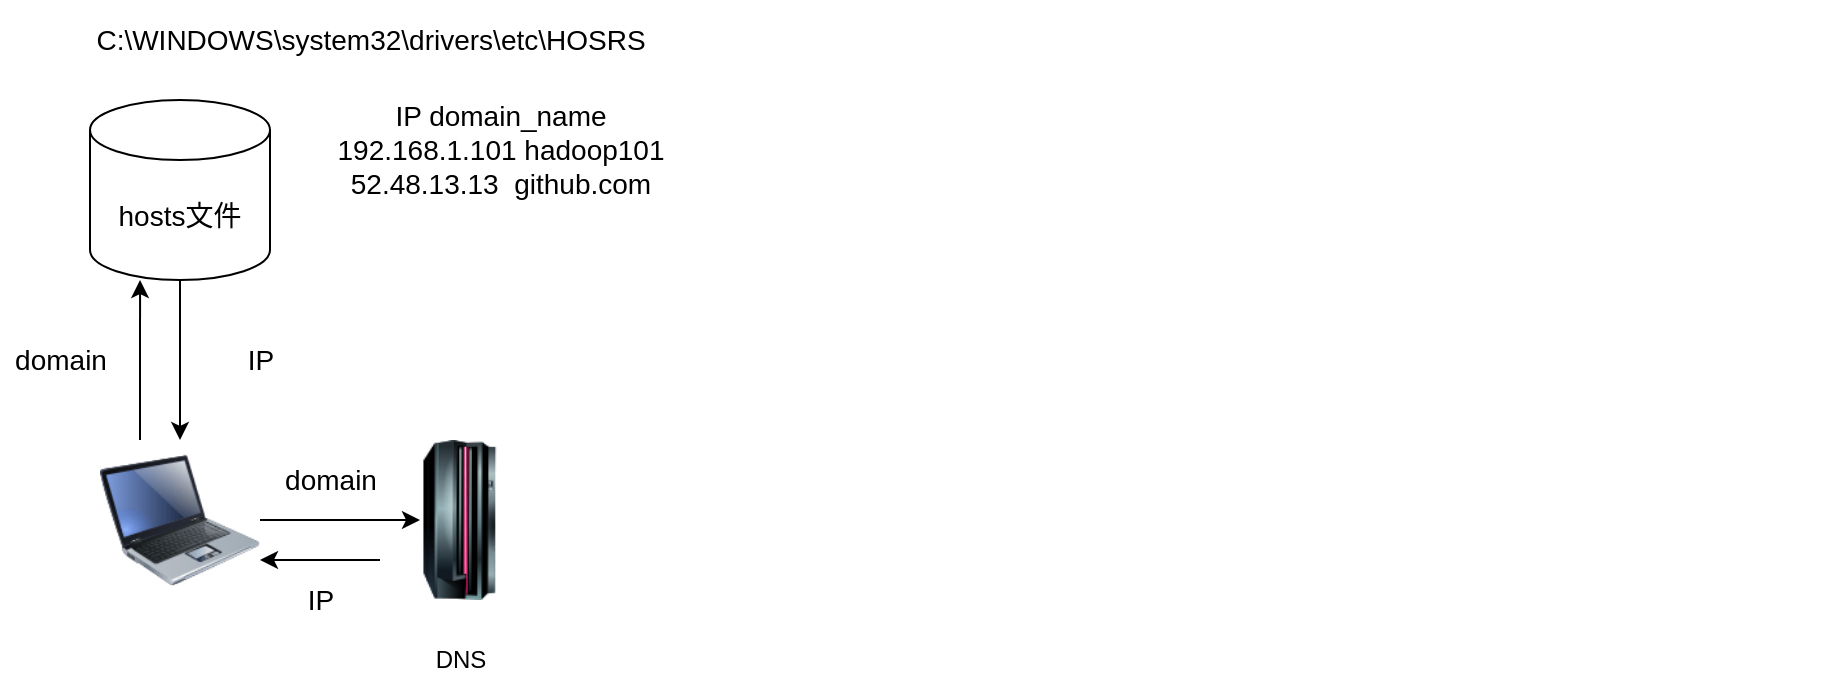 <mxfile version="14.6.11" type="github">
  <diagram name="Page-1" id="55a83fd1-7818-8e21-69c5-c3457e3827bb">
    <mxGraphModel dx="868" dy="450" grid="1" gridSize="10" guides="1" tooltips="1" connect="1" arrows="1" fold="1" page="1" pageScale="1" pageWidth="1100" pageHeight="850" background="#ffffff" math="0" shadow="0">
      <root>
        <mxCell id="0" />
        <mxCell id="1" parent="0" />
        <mxCell id="-kVvr9wK46IA4hzqKJNI-12" style="edgeStyle=orthogonalEdgeStyle;rounded=0;orthogonalLoop=1;jettySize=auto;html=1;exitX=0.25;exitY=0;exitDx=0;exitDy=0;entryX=0.278;entryY=1;entryDx=0;entryDy=0;entryPerimeter=0;" parent="1" source="-kVvr9wK46IA4hzqKJNI-3" target="-kVvr9wK46IA4hzqKJNI-10" edge="1">
          <mxGeometry relative="1" as="geometry" />
        </mxCell>
        <mxCell id="-kVvr9wK46IA4hzqKJNI-17" style="edgeStyle=orthogonalEdgeStyle;rounded=0;orthogonalLoop=1;jettySize=auto;html=1;exitX=1;exitY=0.5;exitDx=0;exitDy=0;" parent="1" source="-kVvr9wK46IA4hzqKJNI-3" edge="1">
          <mxGeometry relative="1" as="geometry">
            <mxPoint x="330" y="340" as="targetPoint" />
          </mxGeometry>
        </mxCell>
        <mxCell id="-kVvr9wK46IA4hzqKJNI-3" value="" style="image;html=1;image=img/lib/clip_art/computers/Laptop_128x128.png" parent="1" vertex="1">
          <mxGeometry x="170" y="300" width="80" height="80" as="geometry" />
        </mxCell>
        <mxCell id="-kVvr9wK46IA4hzqKJNI-13" style="edgeStyle=orthogonalEdgeStyle;rounded=0;orthogonalLoop=1;jettySize=auto;html=1;exitX=0.5;exitY=1;exitDx=0;exitDy=0;exitPerimeter=0;" parent="1" source="-kVvr9wK46IA4hzqKJNI-10" target="-kVvr9wK46IA4hzqKJNI-3" edge="1">
          <mxGeometry relative="1" as="geometry" />
        </mxCell>
        <mxCell id="-kVvr9wK46IA4hzqKJNI-10" value="&lt;font style=&quot;font-size: 14px&quot;&gt;hosts文件&lt;/font&gt;" style="shape=cylinder3;whiteSpace=wrap;html=1;boundedLbl=1;backgroundOutline=1;size=15;" parent="1" vertex="1">
          <mxGeometry x="165" y="130" width="90" height="90" as="geometry" />
        </mxCell>
        <mxCell id="-kVvr9wK46IA4hzqKJNI-11" value="&lt;font style=&quot;font-size: 14px&quot;&gt;IP domain_name&lt;br&gt;192.168.1.101 hadoop101&lt;br&gt;52.48.13.13&amp;nbsp; github.com&lt;/font&gt;" style="text;html=1;align=center;verticalAlign=middle;resizable=0;points=[];autosize=1;" parent="1" vertex="1">
          <mxGeometry x="280" y="130" width="180" height="50" as="geometry" />
        </mxCell>
        <mxCell id="-kVvr9wK46IA4hzqKJNI-14" value="&lt;font style=&quot;font-size: 14px&quot;&gt;domain&lt;/font&gt;" style="text;html=1;align=center;verticalAlign=middle;resizable=0;points=[];autosize=1;" parent="1" vertex="1">
          <mxGeometry x="120" y="250" width="60" height="20" as="geometry" />
        </mxCell>
        <mxCell id="-kVvr9wK46IA4hzqKJNI-15" value="&lt;font style=&quot;font-size: 14px&quot;&gt;IP&lt;/font&gt;" style="text;html=1;align=center;verticalAlign=middle;resizable=0;points=[];autosize=1;" parent="1" vertex="1">
          <mxGeometry x="235" y="250" width="30" height="20" as="geometry" />
        </mxCell>
        <mxCell id="-kVvr9wK46IA4hzqKJNI-23" style="edgeStyle=orthogonalEdgeStyle;rounded=0;orthogonalLoop=1;jettySize=auto;html=1;exitX=0;exitY=0.75;exitDx=0;exitDy=0;entryX=1;entryY=0.75;entryDx=0;entryDy=0;" parent="1" source="-kVvr9wK46IA4hzqKJNI-18" target="-kVvr9wK46IA4hzqKJNI-3" edge="1">
          <mxGeometry relative="1" as="geometry" />
        </mxCell>
        <mxCell id="-kVvr9wK46IA4hzqKJNI-18" value="" style="image;html=1;image=img/lib/clip_art/computers/Mainframe_128x128.png" parent="1" vertex="1">
          <mxGeometry x="310" y="300" width="80" height="80" as="geometry" />
        </mxCell>
        <mxCell id="-kVvr9wK46IA4hzqKJNI-20" value="&lt;font style=&quot;font-size: 14px&quot;&gt;IP&lt;/font&gt;" style="text;html=1;align=center;verticalAlign=middle;resizable=0;points=[];autosize=1;" parent="1" vertex="1">
          <mxGeometry x="265" y="370" width="30" height="20" as="geometry" />
        </mxCell>
        <mxCell id="-kVvr9wK46IA4hzqKJNI-21" value="&lt;font style=&quot;font-size: 14px&quot;&gt;domain&lt;/font&gt;" style="text;html=1;align=center;verticalAlign=middle;resizable=0;points=[];autosize=1;" parent="1" vertex="1">
          <mxGeometry x="255" y="310" width="60" height="20" as="geometry" />
        </mxCell>
        <mxCell id="-kVvr9wK46IA4hzqKJNI-24" value="DNS" style="text;html=1;align=center;verticalAlign=middle;resizable=0;points=[];autosize=1;" parent="1" vertex="1">
          <mxGeometry x="330" y="400" width="40" height="20" as="geometry" />
        </mxCell>
        <mxCell id="-kVvr9wK46IA4hzqKJNI-25" value="&lt;font style=&quot;font-size: 14px&quot;&gt;C:\WINDOWS\system32\drivers\etc\HOSRS&lt;/font&gt;" style="text;html=1;align=center;verticalAlign=middle;resizable=0;points=[];autosize=1;" parent="1" vertex="1">
          <mxGeometry x="160" y="90" width="290" height="20" as="geometry" />
        </mxCell>
        <mxCell id="tMuIAZfq5G1ltjY0LMKd-1" value="" style="shape=image;verticalLabelPosition=bottom;labelBackgroundColor=#ffffff;verticalAlign=top;aspect=fixed;imageAspect=0;image=https://pic4.zhimg.com/80/7fcd81756bdc8b52ade0531402c43e43_hd.jpg;" vertex="1" parent="1">
          <mxGeometry x="520" y="80" width="520" height="282" as="geometry" />
        </mxCell>
      </root>
    </mxGraphModel>
  </diagram>
</mxfile>
